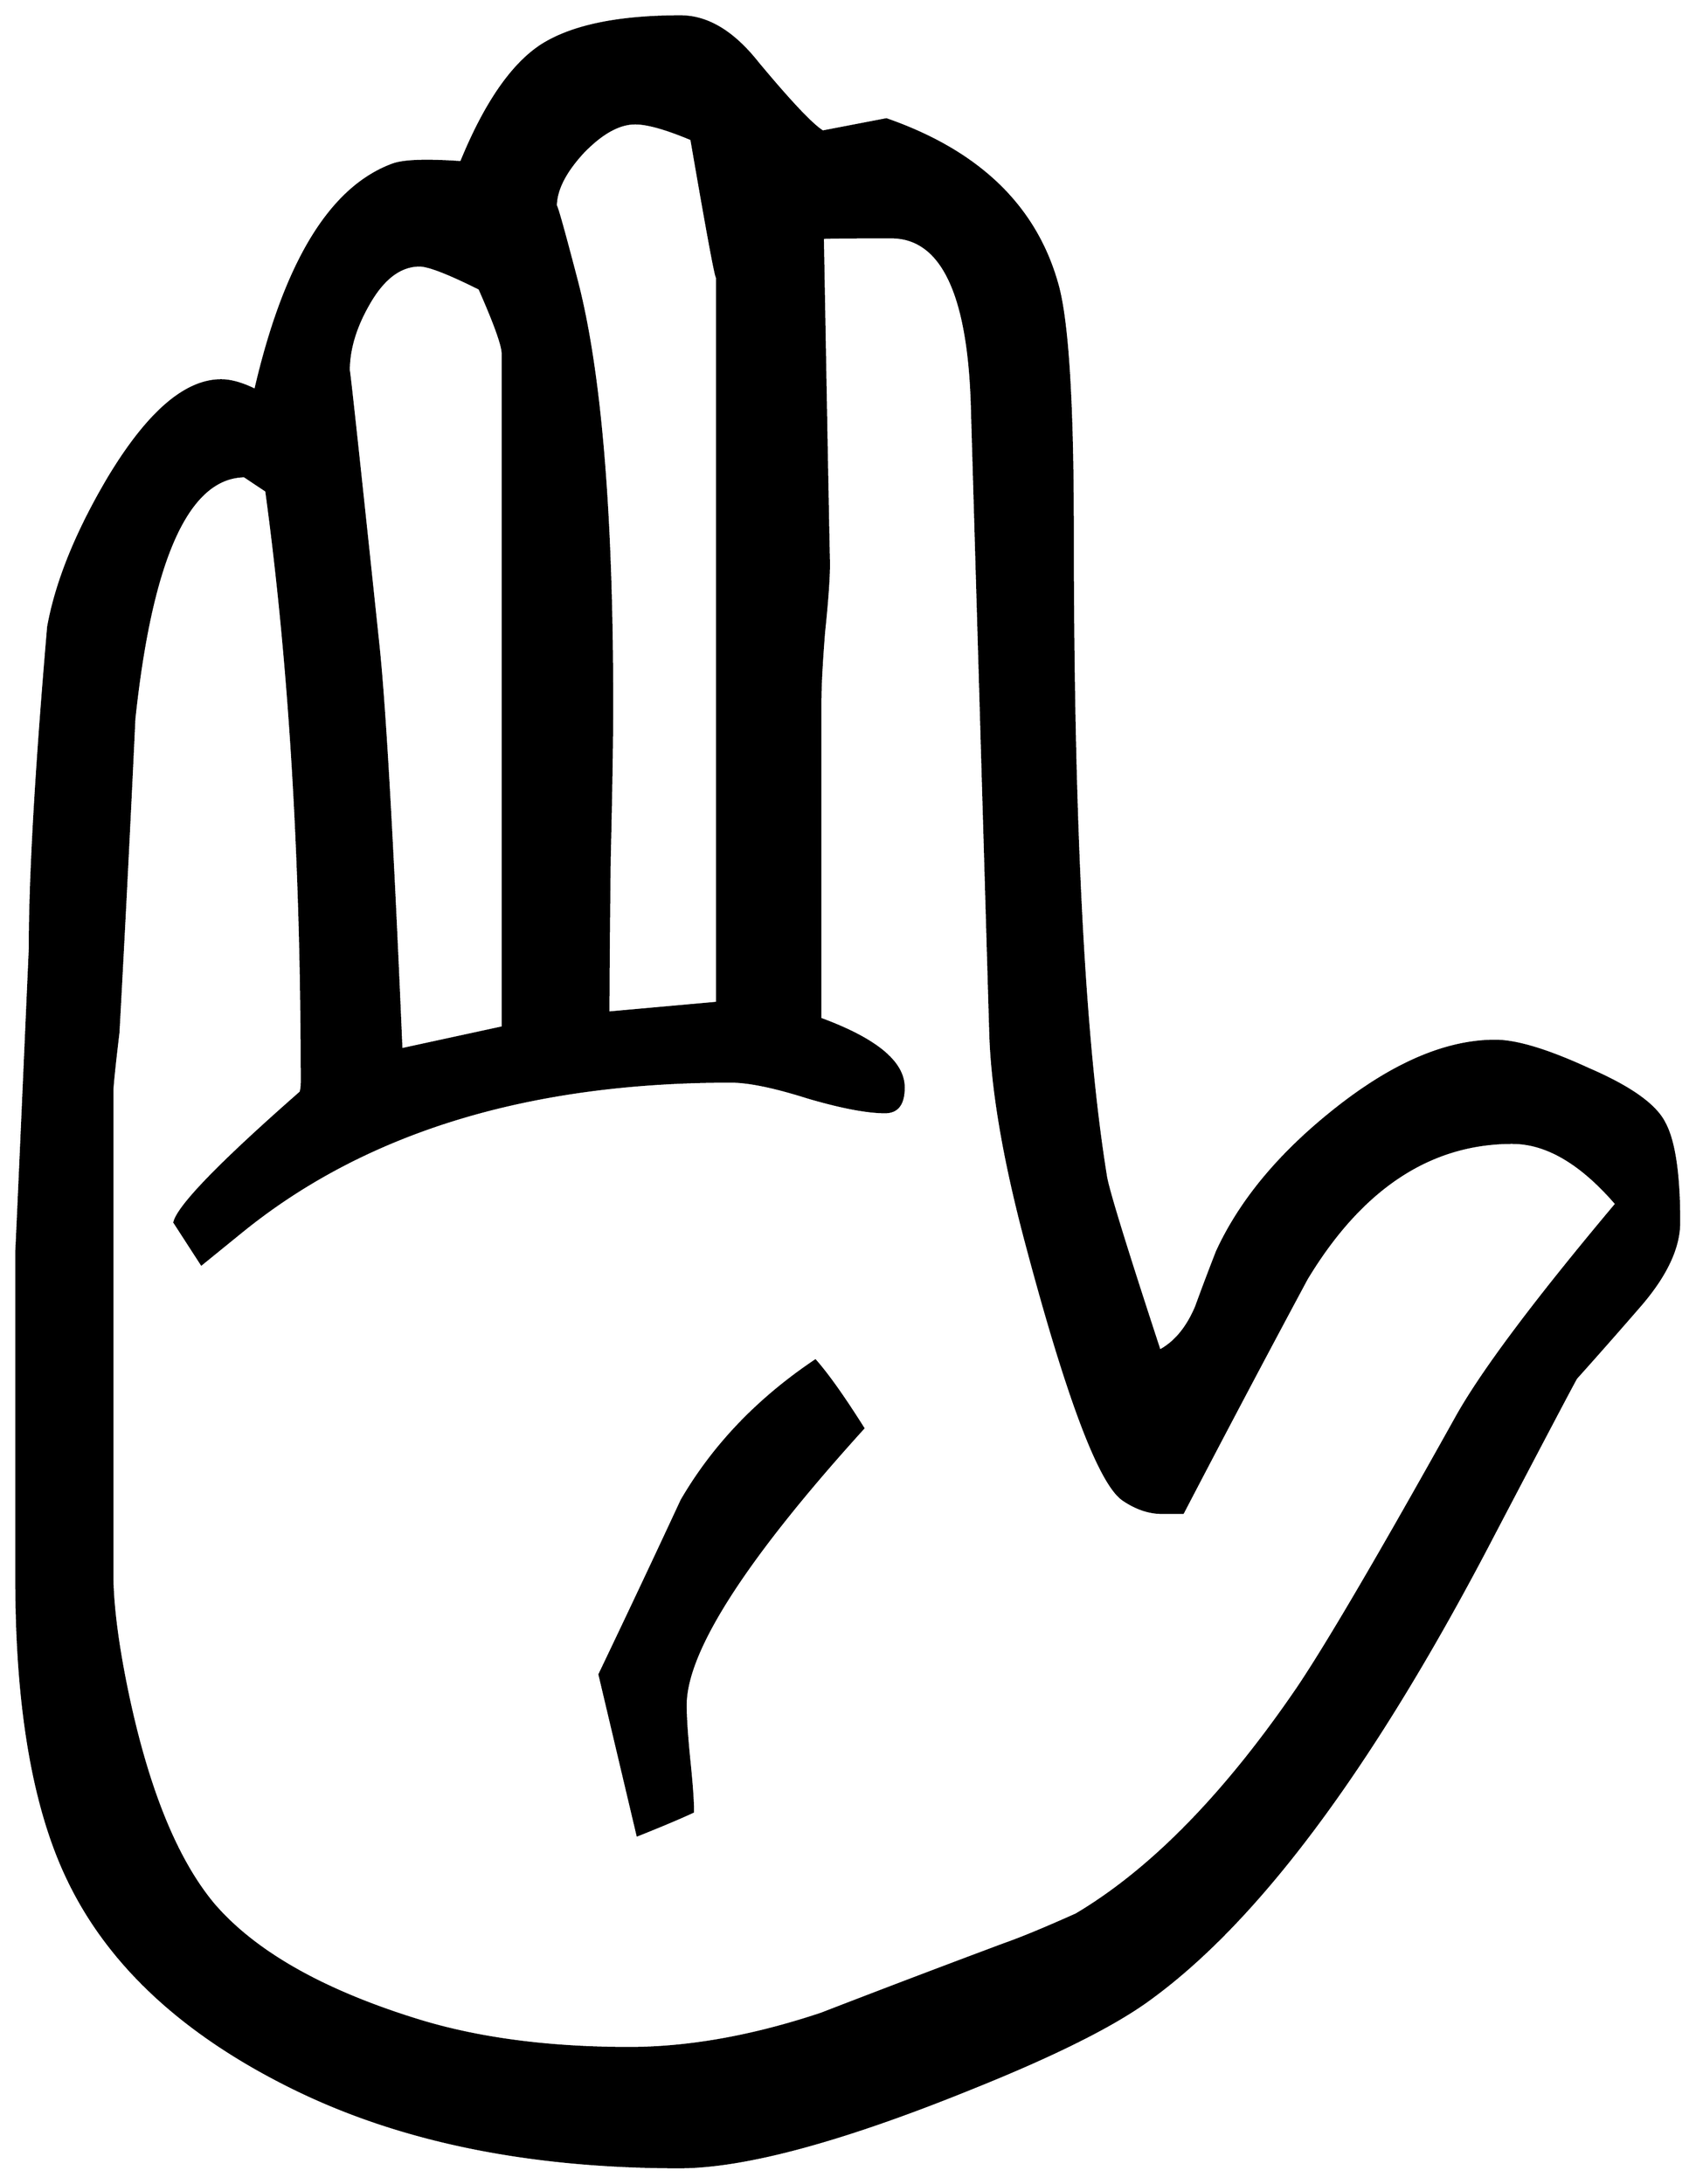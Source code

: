 


\begin{tikzpicture}[y=0.80pt, x=0.80pt, yscale=-1.0, xscale=1.0, inner sep=0pt, outer sep=0pt]
\begin{scope}[shift={(100.0,1715.0)},nonzero rule]
  \path[draw=.,fill=.,line width=1.600pt] (1457.0,-485.0) ..
    controls (1457.0,-464.333) and (1446.333,-441.667) ..
    (1425.0,-417.0) .. controls (1407.667,-397.0) and
    (1390.333,-377.333) .. (1373.0,-358.0) .. controls
    (1371.667,-356.0) and (1349.333,-313.667) .. (1306.0,-231.0) ..
    controls (1208.667,-43.667) and (1115.333,82.667) .. (1026.0,148.0)
    .. controls (997.333,169.333) and (949.0,193.667) .. (881.0,221.0)
    .. controls (774.333,264.333) and (694.333,286.0) .. (641.0,286.0)
    .. controls (519.667,286.0) and (415.667,265.0) .. (329.0,223.0)
    .. controls (239.667,179.667) and (178.0,123.667) .. (144.0,55.0)
    .. controls (114.667,-3.667) and (100.0,-86.667) .. (100.0,-194.0)
    -- (100.0,-462.0) .. controls (100.0,-459.333) and
    (103.667,-541.333) .. (111.0,-708.0) .. controls (111.0,-766.667)
    and (116.0,-854.333) .. (126.0,-971.0) .. controls
    (132.667,-1007.667) and (149.0,-1048.0) .. (175.0,-1092.0) ..
    controls (207.0,-1145.333) and (237.667,-1172.0) ..
    (267.0,-1172.0) .. controls (275.0,-1172.0) and
    (284.333,-1169.333) .. (295.0,-1164.0) .. controls
    (319.0,-1268.0) and (356.333,-1329.333) .. (407.0,-1348.0) ..
    controls (415.667,-1351.333) and (434.333,-1352.0) ..
    (463.0,-1350.0) .. controls (482.333,-1397.333) and
    (504.0,-1429.0) .. (528.0,-1445.0) .. controls
    (552.667,-1461.0) and (590.667,-1469.0) .. (642.0,-1469.0) ..
    controls (664.0,-1469.0) and (685.0,-1456.333) ..
    (705.0,-1431.0) .. controls (731.667,-1399.0) and
    (749.333,-1380.333) .. (758.0,-1375.0) -- (810.0,-1385.0) ..
    controls (884.667,-1359.0) and (931.0,-1314.667) ..
    (949.0,-1252.0) .. controls (957.667,-1223.333) and
    (962.0,-1156.0) .. (962.0,-1050.0) .. controls
    (962.0,-810.0) and (971.0,-634.333) .. (989.0,-523.0) ..
    controls (990.333,-513.0) and (1005.0,-465.333) ..
    (1033.0,-380.0) .. controls (1045.667,-386.667) and
    (1055.667,-398.667) .. (1063.0,-416.0) .. controls
    (1068.333,-430.667) and (1074.0,-445.667) .. (1080.0,-461.0) ..
    controls (1098.667,-501.667) and (1130.0,-539.667) ..
    (1174.0,-575.0) .. controls (1222.0,-613.667) and
    (1266.333,-633.0) .. (1307.0,-633.0) .. controls
    (1324.333,-633.0) and (1349.667,-625.333) .. (1383.0,-610.0) ..
    controls (1417.0,-595.333) and (1437.667,-580.667) ..
    (1445.0,-566.0) .. controls (1453.0,-551.333) and
    (1457.0,-524.333) .. (1457.0,-485.0) -- cycle(672.0,-664.0) --
    (672.0,-1257.0) .. controls (672.0,-1250.333) and
    (665.0,-1287.667) .. (651.0,-1369.0) .. controls
    (630.333,-1377.667) and (615.0,-1382.0) .. (605.0,-1382.0) ..
    controls (591.667,-1382.0) and (577.333,-1374.0) ..
    (562.0,-1358.0) .. controls (547.333,-1342.0) and
    (540.0,-1327.333) .. (540.0,-1314.0) .. controls
    (540.0,-1317.333) and (545.667,-1297.333) .. (557.0,-1254.0) ..
    controls (576.333,-1180.0) and (586.0,-1064.667) ..
    (586.0,-908.0) .. controls (586.0,-880.0) and (585.333,-838.0)
    .. (584.0,-782.0) .. controls (583.333,-726.0) and
    (583.0,-684.0) .. (583.0,-656.0) -- (672.0,-664.0) --
    cycle(497.0,-644.0) -- (497.0,-1194.0) .. controls
    (497.0,-1200.667) and (490.667,-1218.333) .. (478.0,-1247.0) ..
    controls (452.667,-1259.667) and (436.333,-1266.0) ..
    (429.0,-1266.0) .. controls (413.0,-1266.0) and
    (399.0,-1255.333) .. (387.0,-1234.0) .. controls
    (376.333,-1215.333) and (371.0,-1197.333) .. (371.0,-1180.0) ..
    controls (371.0,-1184.0) and (379.0,-1110.0) ..
    (395.0,-958.0) .. controls (400.333,-908.667) and (406.667,-798.0)
    .. (414.0,-626.0) -- (497.0,-644.0) -- cycle(1406.0,-500.0)
    .. controls (1377.333,-533.333) and (1349.0,-550.0) ..
    (1321.0,-550.0) .. controls (1253.667,-550.0) and
    (1197.667,-513.0) .. (1153.0,-439.0) .. controls
    (1119.0,-375.667) and (1085.333,-312.0) .. (1052.0,-248.0) --
    (1035.0,-248.0) .. controls (1024.333,-248.0) and
    (1013.667,-251.667) .. (1003.0,-259.0) .. controls
    (983.667,-273.0) and (957.0,-344.333) .. (923.0,-473.0) ..
    controls (905.667,-539.0) and (896.333,-594.667) .. (895.0,-640.0)
    -- (880.0,-1151.0) .. controls (877.333,-1243.0) and
    (855.333,-1289.0) .. (814.0,-1289.0) .. controls
    (768.667,-1289.0) and (750.0,-1288.667) .. (758.0,-1288.0) ..
    controls (761.333,-1103.333) and (763.0,-1015.333) ..
    (763.0,-1024.0) .. controls (763.0,-1011.333) and
    (761.667,-992.333) .. (759.0,-967.0) .. controls (757.0,-941.667)
    and (756.0,-922.667) .. (756.0,-910.0) -- (756.0,-651.0) ..
    controls (801.333,-634.333) and (824.0,-615.667) .. (824.0,-595.0)
    .. controls (824.0,-581.667) and (819.0,-575.0) ..
    (809.0,-575.0) .. controls (794.333,-575.0) and (773.333,-579.0)
    .. (746.0,-587.0) .. controls (718.667,-595.667) and
    (697.667,-600.0) .. (683.0,-600.0) .. controls (517.0,-600.0)
    and (383.667,-559.0) .. (283.0,-477.0) -- (251.0,-451.0) --
    (229.0,-485.0) .. controls (232.333,-498.333) and (266.667,-533.667)
    .. (332.0,-591.0) .. controls (332.667,-593.0) and
    (333.0,-595.667) .. (333.0,-599.0) .. controls (333.0,-779.0)
    and (323.333,-940.0) .. (304.0,-1082.0) -- (286.0,-1094.0) ..
    controls (240.0,-1093.333) and (210.0,-1027.333) ..
    (196.0,-896.0) .. controls (192.0,-810.667) and (187.667,-725.333)
    .. (183.0,-640.0) .. controls (179.667,-612.0) and
    (178.0,-595.667) .. (178.0,-591.0) -- (178.0,-199.0) ..
    controls (178.0,-175.0) and (181.667,-144.667) .. (189.0,-108.0)
    .. controls (205.667,-25.333) and (229.667,34.667) .. (261.0,72.0)
    .. controls (295.0,111.333) and (351.333,143.0) .. (430.0,167.0)
    .. controls (478.667,181.667) and (535.333,189.0) .. (600.0,189.0)
    .. controls (648.667,189.0) and (701.0,179.667) .. (757.0,161.0)
    .. controls (807.0,141.667) and (857.0,122.667) .. (907.0,104.0)
    .. controls (920.333,99.333) and (939.667,91.333) .. (965.0,80.0) ..
    controls (1025.667,44.0) and (1085.333,-16.667) .. (1144.0,-102.0)
    .. controls (1167.333,-136.0) and (1211.0,-210.333) ..
    (1275.0,-325.0) .. controls (1295.667,-362.333) and
    (1339.333,-420.667) .. (1406.0,-500.0) -- cycle(791.0,-317.0) ..
    controls (694.333,-210.333) and (646.0,-135.0) .. (646.0,-91.0)
    .. controls (646.0,-81.0) and (647.0,-66.0) .. (649.0,-46.0)
    .. controls (651.0,-26.667) and (652.0,-12.667) .. (652.0,-4.0)
    .. controls (642.0,0.667) and (627.0,7.0) .. (607.0,15.0) --
    (576.0,-116.0) .. controls (598.667,-163.333) and (621.0,-210.667)
    .. (643.0,-258.0) .. controls (669.0,-302.667) and
    (705.333,-340.667) .. (752.0,-372.0) .. controls (762.0,-360.667)
    and (775.0,-342.333) .. (791.0,-317.0) -- cycle;
\end{scope}

\end{tikzpicture}

